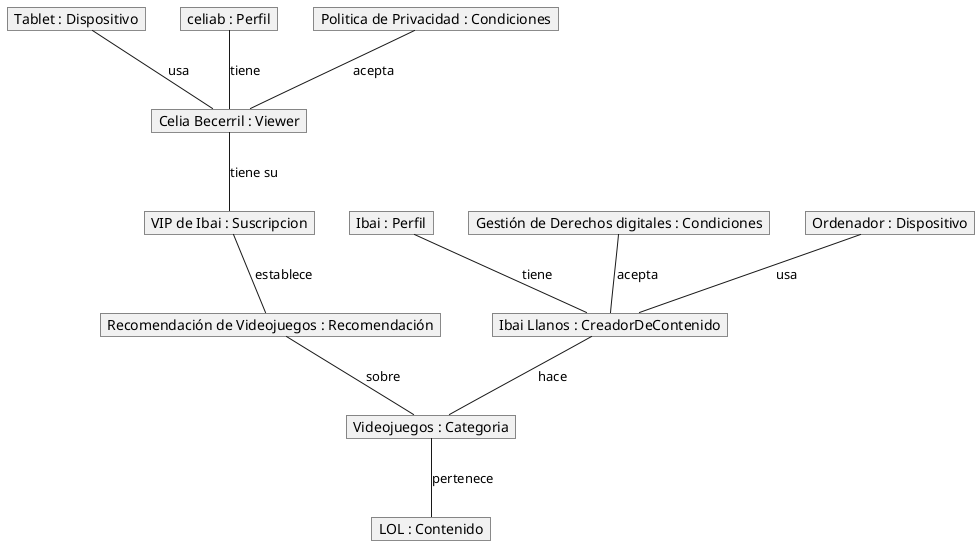 @startuml
hide circle
hide empty members

object "Ordenador : Dispositivo" as Dispositivo1
object "Ibai : Perfil" as Perfil1
object "Gestión de Derechos digitales : Condiciones" as Condiciones1
object "Ibai Llanos : CreadorDeContenido" as CreadorDeContenido
object "Tablet : Dispositivo" as Dispositivo2
object "celiab : Perfil" as Perfil2
object "Politica de Privacidad : Condiciones" as Condiciones2
object "Celia Becerril : Viewer" as  Viewer
object "VIP de Ibai : Suscripcion" as Suscripcion
object "Recomendación de Videojuegos : Recomendación" as Recomendación
object "Videojuegos : Categoria" as Categoria
object "LOL : Contenido" as Contenido

Dispositivo1 -- CreadorDeContenido : usa
Perfil1 -- CreadorDeContenido : tiene
Condiciones1 -- CreadorDeContenido : acepta
CreadorDeContenido -- Categoria : hace
Categoria -- Contenido : pertenece
Dispositivo2 -- Viewer : usa
Perfil2 -- Viewer : tiene 
Condiciones2 -- Viewer : acepta
Viewer -- Suscripcion : tiene su 
Suscripcion -- Recomendación : establece 
Recomendación -- Categoria : sobre

@enduml
